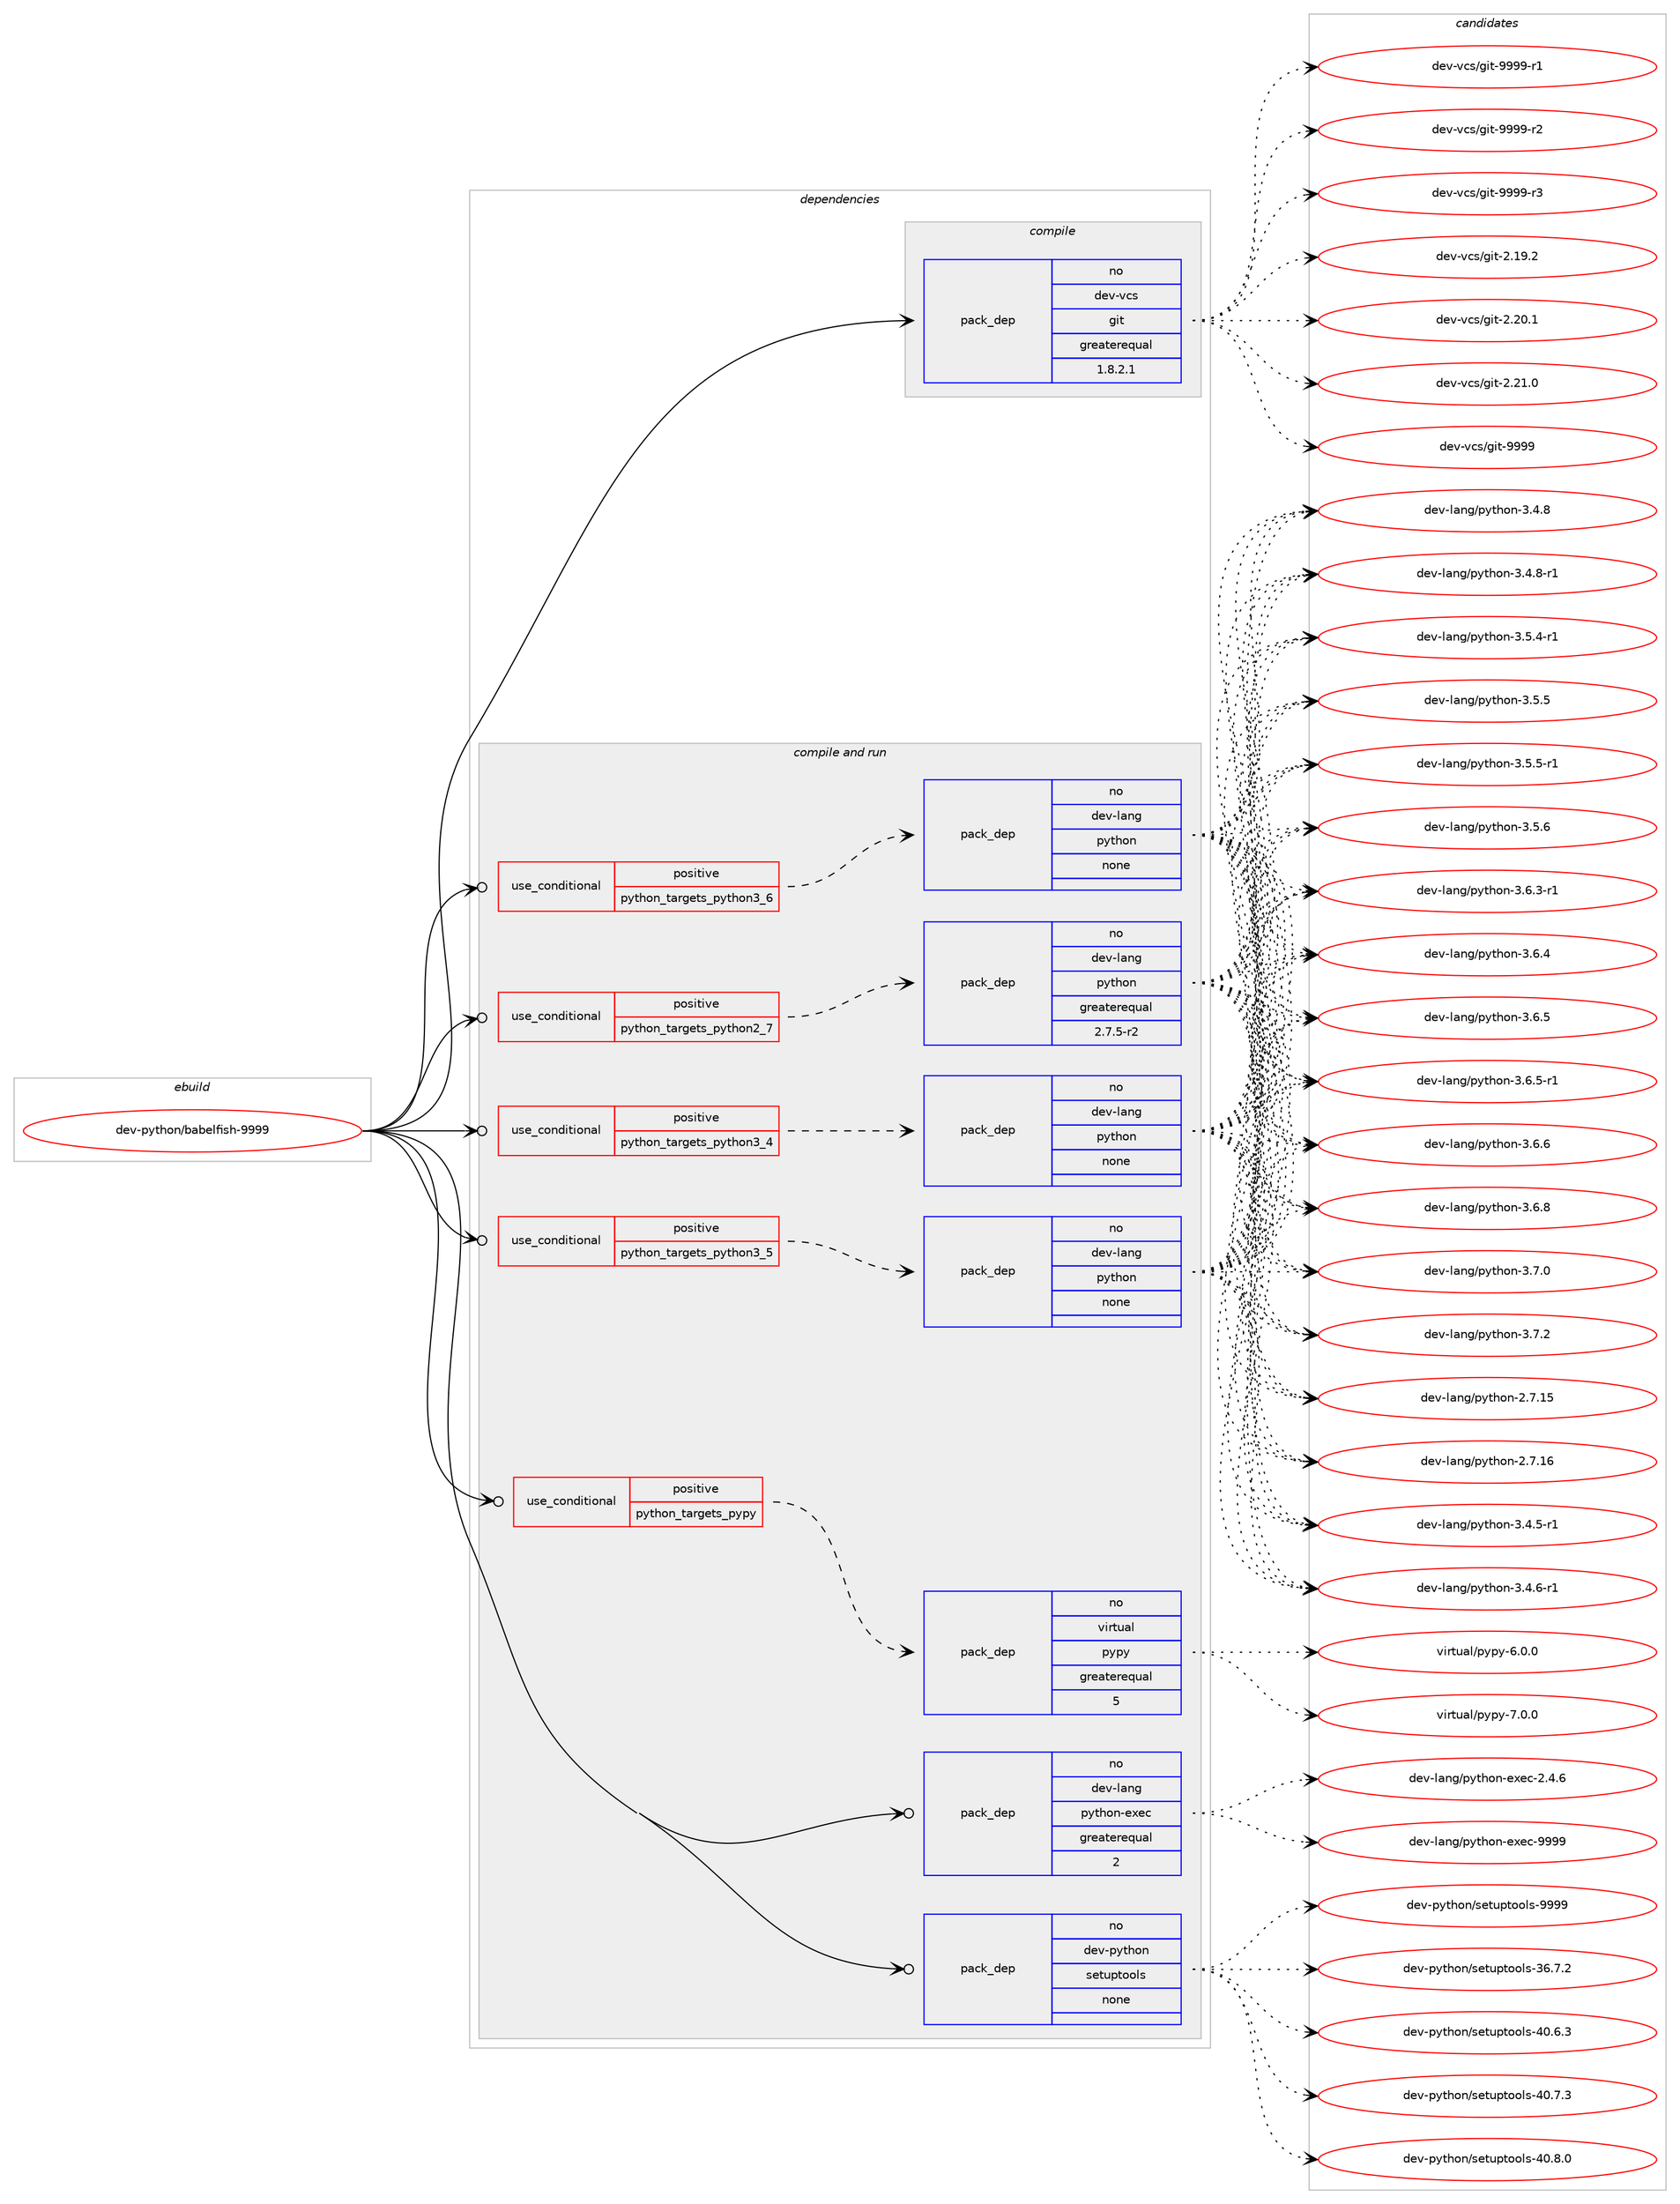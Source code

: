 digraph prolog {

# *************
# Graph options
# *************

newrank=true;
concentrate=true;
compound=true;
graph [rankdir=LR,fontname=Helvetica,fontsize=10,ranksep=1.5];#, ranksep=2.5, nodesep=0.2];
edge  [arrowhead=vee];
node  [fontname=Helvetica,fontsize=10];

# **********
# The ebuild
# **********

subgraph cluster_leftcol {
color=gray;
rank=same;
label=<<i>ebuild</i>>;
id [label="dev-python/babelfish-9999", color=red, width=4, href="../dev-python/babelfish-9999.svg"];
}

# ****************
# The dependencies
# ****************

subgraph cluster_midcol {
color=gray;
label=<<i>dependencies</i>>;
subgraph cluster_compile {
fillcolor="#eeeeee";
style=filled;
label=<<i>compile</i>>;
subgraph pack1005572 {
dependency1400189 [label=<<TABLE BORDER="0" CELLBORDER="1" CELLSPACING="0" CELLPADDING="4" WIDTH="220"><TR><TD ROWSPAN="6" CELLPADDING="30">pack_dep</TD></TR><TR><TD WIDTH="110">no</TD></TR><TR><TD>dev-vcs</TD></TR><TR><TD>git</TD></TR><TR><TD>greaterequal</TD></TR><TR><TD>1.8.2.1</TD></TR></TABLE>>, shape=none, color=blue];
}
id:e -> dependency1400189:w [weight=20,style="solid",arrowhead="vee"];
}
subgraph cluster_compileandrun {
fillcolor="#eeeeee";
style=filled;
label=<<i>compile and run</i>>;
subgraph cond371390 {
dependency1400190 [label=<<TABLE BORDER="0" CELLBORDER="1" CELLSPACING="0" CELLPADDING="4"><TR><TD ROWSPAN="3" CELLPADDING="10">use_conditional</TD></TR><TR><TD>positive</TD></TR><TR><TD>python_targets_pypy</TD></TR></TABLE>>, shape=none, color=red];
subgraph pack1005573 {
dependency1400191 [label=<<TABLE BORDER="0" CELLBORDER="1" CELLSPACING="0" CELLPADDING="4" WIDTH="220"><TR><TD ROWSPAN="6" CELLPADDING="30">pack_dep</TD></TR><TR><TD WIDTH="110">no</TD></TR><TR><TD>virtual</TD></TR><TR><TD>pypy</TD></TR><TR><TD>greaterequal</TD></TR><TR><TD>5</TD></TR></TABLE>>, shape=none, color=blue];
}
dependency1400190:e -> dependency1400191:w [weight=20,style="dashed",arrowhead="vee"];
}
id:e -> dependency1400190:w [weight=20,style="solid",arrowhead="odotvee"];
subgraph cond371391 {
dependency1400192 [label=<<TABLE BORDER="0" CELLBORDER="1" CELLSPACING="0" CELLPADDING="4"><TR><TD ROWSPAN="3" CELLPADDING="10">use_conditional</TD></TR><TR><TD>positive</TD></TR><TR><TD>python_targets_python2_7</TD></TR></TABLE>>, shape=none, color=red];
subgraph pack1005574 {
dependency1400193 [label=<<TABLE BORDER="0" CELLBORDER="1" CELLSPACING="0" CELLPADDING="4" WIDTH="220"><TR><TD ROWSPAN="6" CELLPADDING="30">pack_dep</TD></TR><TR><TD WIDTH="110">no</TD></TR><TR><TD>dev-lang</TD></TR><TR><TD>python</TD></TR><TR><TD>greaterequal</TD></TR><TR><TD>2.7.5-r2</TD></TR></TABLE>>, shape=none, color=blue];
}
dependency1400192:e -> dependency1400193:w [weight=20,style="dashed",arrowhead="vee"];
}
id:e -> dependency1400192:w [weight=20,style="solid",arrowhead="odotvee"];
subgraph cond371392 {
dependency1400194 [label=<<TABLE BORDER="0" CELLBORDER="1" CELLSPACING="0" CELLPADDING="4"><TR><TD ROWSPAN="3" CELLPADDING="10">use_conditional</TD></TR><TR><TD>positive</TD></TR><TR><TD>python_targets_python3_4</TD></TR></TABLE>>, shape=none, color=red];
subgraph pack1005575 {
dependency1400195 [label=<<TABLE BORDER="0" CELLBORDER="1" CELLSPACING="0" CELLPADDING="4" WIDTH="220"><TR><TD ROWSPAN="6" CELLPADDING="30">pack_dep</TD></TR><TR><TD WIDTH="110">no</TD></TR><TR><TD>dev-lang</TD></TR><TR><TD>python</TD></TR><TR><TD>none</TD></TR><TR><TD></TD></TR></TABLE>>, shape=none, color=blue];
}
dependency1400194:e -> dependency1400195:w [weight=20,style="dashed",arrowhead="vee"];
}
id:e -> dependency1400194:w [weight=20,style="solid",arrowhead="odotvee"];
subgraph cond371393 {
dependency1400196 [label=<<TABLE BORDER="0" CELLBORDER="1" CELLSPACING="0" CELLPADDING="4"><TR><TD ROWSPAN="3" CELLPADDING="10">use_conditional</TD></TR><TR><TD>positive</TD></TR><TR><TD>python_targets_python3_5</TD></TR></TABLE>>, shape=none, color=red];
subgraph pack1005576 {
dependency1400197 [label=<<TABLE BORDER="0" CELLBORDER="1" CELLSPACING="0" CELLPADDING="4" WIDTH="220"><TR><TD ROWSPAN="6" CELLPADDING="30">pack_dep</TD></TR><TR><TD WIDTH="110">no</TD></TR><TR><TD>dev-lang</TD></TR><TR><TD>python</TD></TR><TR><TD>none</TD></TR><TR><TD></TD></TR></TABLE>>, shape=none, color=blue];
}
dependency1400196:e -> dependency1400197:w [weight=20,style="dashed",arrowhead="vee"];
}
id:e -> dependency1400196:w [weight=20,style="solid",arrowhead="odotvee"];
subgraph cond371394 {
dependency1400198 [label=<<TABLE BORDER="0" CELLBORDER="1" CELLSPACING="0" CELLPADDING="4"><TR><TD ROWSPAN="3" CELLPADDING="10">use_conditional</TD></TR><TR><TD>positive</TD></TR><TR><TD>python_targets_python3_6</TD></TR></TABLE>>, shape=none, color=red];
subgraph pack1005577 {
dependency1400199 [label=<<TABLE BORDER="0" CELLBORDER="1" CELLSPACING="0" CELLPADDING="4" WIDTH="220"><TR><TD ROWSPAN="6" CELLPADDING="30">pack_dep</TD></TR><TR><TD WIDTH="110">no</TD></TR><TR><TD>dev-lang</TD></TR><TR><TD>python</TD></TR><TR><TD>none</TD></TR><TR><TD></TD></TR></TABLE>>, shape=none, color=blue];
}
dependency1400198:e -> dependency1400199:w [weight=20,style="dashed",arrowhead="vee"];
}
id:e -> dependency1400198:w [weight=20,style="solid",arrowhead="odotvee"];
subgraph pack1005578 {
dependency1400200 [label=<<TABLE BORDER="0" CELLBORDER="1" CELLSPACING="0" CELLPADDING="4" WIDTH="220"><TR><TD ROWSPAN="6" CELLPADDING="30">pack_dep</TD></TR><TR><TD WIDTH="110">no</TD></TR><TR><TD>dev-lang</TD></TR><TR><TD>python-exec</TD></TR><TR><TD>greaterequal</TD></TR><TR><TD>2</TD></TR></TABLE>>, shape=none, color=blue];
}
id:e -> dependency1400200:w [weight=20,style="solid",arrowhead="odotvee"];
subgraph pack1005579 {
dependency1400201 [label=<<TABLE BORDER="0" CELLBORDER="1" CELLSPACING="0" CELLPADDING="4" WIDTH="220"><TR><TD ROWSPAN="6" CELLPADDING="30">pack_dep</TD></TR><TR><TD WIDTH="110">no</TD></TR><TR><TD>dev-python</TD></TR><TR><TD>setuptools</TD></TR><TR><TD>none</TD></TR><TR><TD></TD></TR></TABLE>>, shape=none, color=blue];
}
id:e -> dependency1400201:w [weight=20,style="solid",arrowhead="odotvee"];
}
subgraph cluster_run {
fillcolor="#eeeeee";
style=filled;
label=<<i>run</i>>;
}
}

# **************
# The candidates
# **************

subgraph cluster_choices {
rank=same;
color=gray;
label=<<i>candidates</i>>;

subgraph choice1005572 {
color=black;
nodesep=1;
choice10010111845118991154710310511645504649574650 [label="dev-vcs/git-2.19.2", color=red, width=4,href="../dev-vcs/git-2.19.2.svg"];
choice10010111845118991154710310511645504650484649 [label="dev-vcs/git-2.20.1", color=red, width=4,href="../dev-vcs/git-2.20.1.svg"];
choice10010111845118991154710310511645504650494648 [label="dev-vcs/git-2.21.0", color=red, width=4,href="../dev-vcs/git-2.21.0.svg"];
choice1001011184511899115471031051164557575757 [label="dev-vcs/git-9999", color=red, width=4,href="../dev-vcs/git-9999.svg"];
choice10010111845118991154710310511645575757574511449 [label="dev-vcs/git-9999-r1", color=red, width=4,href="../dev-vcs/git-9999-r1.svg"];
choice10010111845118991154710310511645575757574511450 [label="dev-vcs/git-9999-r2", color=red, width=4,href="../dev-vcs/git-9999-r2.svg"];
choice10010111845118991154710310511645575757574511451 [label="dev-vcs/git-9999-r3", color=red, width=4,href="../dev-vcs/git-9999-r3.svg"];
dependency1400189:e -> choice10010111845118991154710310511645504649574650:w [style=dotted,weight="100"];
dependency1400189:e -> choice10010111845118991154710310511645504650484649:w [style=dotted,weight="100"];
dependency1400189:e -> choice10010111845118991154710310511645504650494648:w [style=dotted,weight="100"];
dependency1400189:e -> choice1001011184511899115471031051164557575757:w [style=dotted,weight="100"];
dependency1400189:e -> choice10010111845118991154710310511645575757574511449:w [style=dotted,weight="100"];
dependency1400189:e -> choice10010111845118991154710310511645575757574511450:w [style=dotted,weight="100"];
dependency1400189:e -> choice10010111845118991154710310511645575757574511451:w [style=dotted,weight="100"];
}
subgraph choice1005573 {
color=black;
nodesep=1;
choice1181051141161179710847112121112121455446484648 [label="virtual/pypy-6.0.0", color=red, width=4,href="../virtual/pypy-6.0.0.svg"];
choice1181051141161179710847112121112121455546484648 [label="virtual/pypy-7.0.0", color=red, width=4,href="../virtual/pypy-7.0.0.svg"];
dependency1400191:e -> choice1181051141161179710847112121112121455446484648:w [style=dotted,weight="100"];
dependency1400191:e -> choice1181051141161179710847112121112121455546484648:w [style=dotted,weight="100"];
}
subgraph choice1005574 {
color=black;
nodesep=1;
choice10010111845108971101034711212111610411111045504655464953 [label="dev-lang/python-2.7.15", color=red, width=4,href="../dev-lang/python-2.7.15.svg"];
choice10010111845108971101034711212111610411111045504655464954 [label="dev-lang/python-2.7.16", color=red, width=4,href="../dev-lang/python-2.7.16.svg"];
choice1001011184510897110103471121211161041111104551465246534511449 [label="dev-lang/python-3.4.5-r1", color=red, width=4,href="../dev-lang/python-3.4.5-r1.svg"];
choice1001011184510897110103471121211161041111104551465246544511449 [label="dev-lang/python-3.4.6-r1", color=red, width=4,href="../dev-lang/python-3.4.6-r1.svg"];
choice100101118451089711010347112121116104111110455146524656 [label="dev-lang/python-3.4.8", color=red, width=4,href="../dev-lang/python-3.4.8.svg"];
choice1001011184510897110103471121211161041111104551465246564511449 [label="dev-lang/python-3.4.8-r1", color=red, width=4,href="../dev-lang/python-3.4.8-r1.svg"];
choice1001011184510897110103471121211161041111104551465346524511449 [label="dev-lang/python-3.5.4-r1", color=red, width=4,href="../dev-lang/python-3.5.4-r1.svg"];
choice100101118451089711010347112121116104111110455146534653 [label="dev-lang/python-3.5.5", color=red, width=4,href="../dev-lang/python-3.5.5.svg"];
choice1001011184510897110103471121211161041111104551465346534511449 [label="dev-lang/python-3.5.5-r1", color=red, width=4,href="../dev-lang/python-3.5.5-r1.svg"];
choice100101118451089711010347112121116104111110455146534654 [label="dev-lang/python-3.5.6", color=red, width=4,href="../dev-lang/python-3.5.6.svg"];
choice1001011184510897110103471121211161041111104551465446514511449 [label="dev-lang/python-3.6.3-r1", color=red, width=4,href="../dev-lang/python-3.6.3-r1.svg"];
choice100101118451089711010347112121116104111110455146544652 [label="dev-lang/python-3.6.4", color=red, width=4,href="../dev-lang/python-3.6.4.svg"];
choice100101118451089711010347112121116104111110455146544653 [label="dev-lang/python-3.6.5", color=red, width=4,href="../dev-lang/python-3.6.5.svg"];
choice1001011184510897110103471121211161041111104551465446534511449 [label="dev-lang/python-3.6.5-r1", color=red, width=4,href="../dev-lang/python-3.6.5-r1.svg"];
choice100101118451089711010347112121116104111110455146544654 [label="dev-lang/python-3.6.6", color=red, width=4,href="../dev-lang/python-3.6.6.svg"];
choice100101118451089711010347112121116104111110455146544656 [label="dev-lang/python-3.6.8", color=red, width=4,href="../dev-lang/python-3.6.8.svg"];
choice100101118451089711010347112121116104111110455146554648 [label="dev-lang/python-3.7.0", color=red, width=4,href="../dev-lang/python-3.7.0.svg"];
choice100101118451089711010347112121116104111110455146554650 [label="dev-lang/python-3.7.2", color=red, width=4,href="../dev-lang/python-3.7.2.svg"];
dependency1400193:e -> choice10010111845108971101034711212111610411111045504655464953:w [style=dotted,weight="100"];
dependency1400193:e -> choice10010111845108971101034711212111610411111045504655464954:w [style=dotted,weight="100"];
dependency1400193:e -> choice1001011184510897110103471121211161041111104551465246534511449:w [style=dotted,weight="100"];
dependency1400193:e -> choice1001011184510897110103471121211161041111104551465246544511449:w [style=dotted,weight="100"];
dependency1400193:e -> choice100101118451089711010347112121116104111110455146524656:w [style=dotted,weight="100"];
dependency1400193:e -> choice1001011184510897110103471121211161041111104551465246564511449:w [style=dotted,weight="100"];
dependency1400193:e -> choice1001011184510897110103471121211161041111104551465346524511449:w [style=dotted,weight="100"];
dependency1400193:e -> choice100101118451089711010347112121116104111110455146534653:w [style=dotted,weight="100"];
dependency1400193:e -> choice1001011184510897110103471121211161041111104551465346534511449:w [style=dotted,weight="100"];
dependency1400193:e -> choice100101118451089711010347112121116104111110455146534654:w [style=dotted,weight="100"];
dependency1400193:e -> choice1001011184510897110103471121211161041111104551465446514511449:w [style=dotted,weight="100"];
dependency1400193:e -> choice100101118451089711010347112121116104111110455146544652:w [style=dotted,weight="100"];
dependency1400193:e -> choice100101118451089711010347112121116104111110455146544653:w [style=dotted,weight="100"];
dependency1400193:e -> choice1001011184510897110103471121211161041111104551465446534511449:w [style=dotted,weight="100"];
dependency1400193:e -> choice100101118451089711010347112121116104111110455146544654:w [style=dotted,weight="100"];
dependency1400193:e -> choice100101118451089711010347112121116104111110455146544656:w [style=dotted,weight="100"];
dependency1400193:e -> choice100101118451089711010347112121116104111110455146554648:w [style=dotted,weight="100"];
dependency1400193:e -> choice100101118451089711010347112121116104111110455146554650:w [style=dotted,weight="100"];
}
subgraph choice1005575 {
color=black;
nodesep=1;
choice10010111845108971101034711212111610411111045504655464953 [label="dev-lang/python-2.7.15", color=red, width=4,href="../dev-lang/python-2.7.15.svg"];
choice10010111845108971101034711212111610411111045504655464954 [label="dev-lang/python-2.7.16", color=red, width=4,href="../dev-lang/python-2.7.16.svg"];
choice1001011184510897110103471121211161041111104551465246534511449 [label="dev-lang/python-3.4.5-r1", color=red, width=4,href="../dev-lang/python-3.4.5-r1.svg"];
choice1001011184510897110103471121211161041111104551465246544511449 [label="dev-lang/python-3.4.6-r1", color=red, width=4,href="../dev-lang/python-3.4.6-r1.svg"];
choice100101118451089711010347112121116104111110455146524656 [label="dev-lang/python-3.4.8", color=red, width=4,href="../dev-lang/python-3.4.8.svg"];
choice1001011184510897110103471121211161041111104551465246564511449 [label="dev-lang/python-3.4.8-r1", color=red, width=4,href="../dev-lang/python-3.4.8-r1.svg"];
choice1001011184510897110103471121211161041111104551465346524511449 [label="dev-lang/python-3.5.4-r1", color=red, width=4,href="../dev-lang/python-3.5.4-r1.svg"];
choice100101118451089711010347112121116104111110455146534653 [label="dev-lang/python-3.5.5", color=red, width=4,href="../dev-lang/python-3.5.5.svg"];
choice1001011184510897110103471121211161041111104551465346534511449 [label="dev-lang/python-3.5.5-r1", color=red, width=4,href="../dev-lang/python-3.5.5-r1.svg"];
choice100101118451089711010347112121116104111110455146534654 [label="dev-lang/python-3.5.6", color=red, width=4,href="../dev-lang/python-3.5.6.svg"];
choice1001011184510897110103471121211161041111104551465446514511449 [label="dev-lang/python-3.6.3-r1", color=red, width=4,href="../dev-lang/python-3.6.3-r1.svg"];
choice100101118451089711010347112121116104111110455146544652 [label="dev-lang/python-3.6.4", color=red, width=4,href="../dev-lang/python-3.6.4.svg"];
choice100101118451089711010347112121116104111110455146544653 [label="dev-lang/python-3.6.5", color=red, width=4,href="../dev-lang/python-3.6.5.svg"];
choice1001011184510897110103471121211161041111104551465446534511449 [label="dev-lang/python-3.6.5-r1", color=red, width=4,href="../dev-lang/python-3.6.5-r1.svg"];
choice100101118451089711010347112121116104111110455146544654 [label="dev-lang/python-3.6.6", color=red, width=4,href="../dev-lang/python-3.6.6.svg"];
choice100101118451089711010347112121116104111110455146544656 [label="dev-lang/python-3.6.8", color=red, width=4,href="../dev-lang/python-3.6.8.svg"];
choice100101118451089711010347112121116104111110455146554648 [label="dev-lang/python-3.7.0", color=red, width=4,href="../dev-lang/python-3.7.0.svg"];
choice100101118451089711010347112121116104111110455146554650 [label="dev-lang/python-3.7.2", color=red, width=4,href="../dev-lang/python-3.7.2.svg"];
dependency1400195:e -> choice10010111845108971101034711212111610411111045504655464953:w [style=dotted,weight="100"];
dependency1400195:e -> choice10010111845108971101034711212111610411111045504655464954:w [style=dotted,weight="100"];
dependency1400195:e -> choice1001011184510897110103471121211161041111104551465246534511449:w [style=dotted,weight="100"];
dependency1400195:e -> choice1001011184510897110103471121211161041111104551465246544511449:w [style=dotted,weight="100"];
dependency1400195:e -> choice100101118451089711010347112121116104111110455146524656:w [style=dotted,weight="100"];
dependency1400195:e -> choice1001011184510897110103471121211161041111104551465246564511449:w [style=dotted,weight="100"];
dependency1400195:e -> choice1001011184510897110103471121211161041111104551465346524511449:w [style=dotted,weight="100"];
dependency1400195:e -> choice100101118451089711010347112121116104111110455146534653:w [style=dotted,weight="100"];
dependency1400195:e -> choice1001011184510897110103471121211161041111104551465346534511449:w [style=dotted,weight="100"];
dependency1400195:e -> choice100101118451089711010347112121116104111110455146534654:w [style=dotted,weight="100"];
dependency1400195:e -> choice1001011184510897110103471121211161041111104551465446514511449:w [style=dotted,weight="100"];
dependency1400195:e -> choice100101118451089711010347112121116104111110455146544652:w [style=dotted,weight="100"];
dependency1400195:e -> choice100101118451089711010347112121116104111110455146544653:w [style=dotted,weight="100"];
dependency1400195:e -> choice1001011184510897110103471121211161041111104551465446534511449:w [style=dotted,weight="100"];
dependency1400195:e -> choice100101118451089711010347112121116104111110455146544654:w [style=dotted,weight="100"];
dependency1400195:e -> choice100101118451089711010347112121116104111110455146544656:w [style=dotted,weight="100"];
dependency1400195:e -> choice100101118451089711010347112121116104111110455146554648:w [style=dotted,weight="100"];
dependency1400195:e -> choice100101118451089711010347112121116104111110455146554650:w [style=dotted,weight="100"];
}
subgraph choice1005576 {
color=black;
nodesep=1;
choice10010111845108971101034711212111610411111045504655464953 [label="dev-lang/python-2.7.15", color=red, width=4,href="../dev-lang/python-2.7.15.svg"];
choice10010111845108971101034711212111610411111045504655464954 [label="dev-lang/python-2.7.16", color=red, width=4,href="../dev-lang/python-2.7.16.svg"];
choice1001011184510897110103471121211161041111104551465246534511449 [label="dev-lang/python-3.4.5-r1", color=red, width=4,href="../dev-lang/python-3.4.5-r1.svg"];
choice1001011184510897110103471121211161041111104551465246544511449 [label="dev-lang/python-3.4.6-r1", color=red, width=4,href="../dev-lang/python-3.4.6-r1.svg"];
choice100101118451089711010347112121116104111110455146524656 [label="dev-lang/python-3.4.8", color=red, width=4,href="../dev-lang/python-3.4.8.svg"];
choice1001011184510897110103471121211161041111104551465246564511449 [label="dev-lang/python-3.4.8-r1", color=red, width=4,href="../dev-lang/python-3.4.8-r1.svg"];
choice1001011184510897110103471121211161041111104551465346524511449 [label="dev-lang/python-3.5.4-r1", color=red, width=4,href="../dev-lang/python-3.5.4-r1.svg"];
choice100101118451089711010347112121116104111110455146534653 [label="dev-lang/python-3.5.5", color=red, width=4,href="../dev-lang/python-3.5.5.svg"];
choice1001011184510897110103471121211161041111104551465346534511449 [label="dev-lang/python-3.5.5-r1", color=red, width=4,href="../dev-lang/python-3.5.5-r1.svg"];
choice100101118451089711010347112121116104111110455146534654 [label="dev-lang/python-3.5.6", color=red, width=4,href="../dev-lang/python-3.5.6.svg"];
choice1001011184510897110103471121211161041111104551465446514511449 [label="dev-lang/python-3.6.3-r1", color=red, width=4,href="../dev-lang/python-3.6.3-r1.svg"];
choice100101118451089711010347112121116104111110455146544652 [label="dev-lang/python-3.6.4", color=red, width=4,href="../dev-lang/python-3.6.4.svg"];
choice100101118451089711010347112121116104111110455146544653 [label="dev-lang/python-3.6.5", color=red, width=4,href="../dev-lang/python-3.6.5.svg"];
choice1001011184510897110103471121211161041111104551465446534511449 [label="dev-lang/python-3.6.5-r1", color=red, width=4,href="../dev-lang/python-3.6.5-r1.svg"];
choice100101118451089711010347112121116104111110455146544654 [label="dev-lang/python-3.6.6", color=red, width=4,href="../dev-lang/python-3.6.6.svg"];
choice100101118451089711010347112121116104111110455146544656 [label="dev-lang/python-3.6.8", color=red, width=4,href="../dev-lang/python-3.6.8.svg"];
choice100101118451089711010347112121116104111110455146554648 [label="dev-lang/python-3.7.0", color=red, width=4,href="../dev-lang/python-3.7.0.svg"];
choice100101118451089711010347112121116104111110455146554650 [label="dev-lang/python-3.7.2", color=red, width=4,href="../dev-lang/python-3.7.2.svg"];
dependency1400197:e -> choice10010111845108971101034711212111610411111045504655464953:w [style=dotted,weight="100"];
dependency1400197:e -> choice10010111845108971101034711212111610411111045504655464954:w [style=dotted,weight="100"];
dependency1400197:e -> choice1001011184510897110103471121211161041111104551465246534511449:w [style=dotted,weight="100"];
dependency1400197:e -> choice1001011184510897110103471121211161041111104551465246544511449:w [style=dotted,weight="100"];
dependency1400197:e -> choice100101118451089711010347112121116104111110455146524656:w [style=dotted,weight="100"];
dependency1400197:e -> choice1001011184510897110103471121211161041111104551465246564511449:w [style=dotted,weight="100"];
dependency1400197:e -> choice1001011184510897110103471121211161041111104551465346524511449:w [style=dotted,weight="100"];
dependency1400197:e -> choice100101118451089711010347112121116104111110455146534653:w [style=dotted,weight="100"];
dependency1400197:e -> choice1001011184510897110103471121211161041111104551465346534511449:w [style=dotted,weight="100"];
dependency1400197:e -> choice100101118451089711010347112121116104111110455146534654:w [style=dotted,weight="100"];
dependency1400197:e -> choice1001011184510897110103471121211161041111104551465446514511449:w [style=dotted,weight="100"];
dependency1400197:e -> choice100101118451089711010347112121116104111110455146544652:w [style=dotted,weight="100"];
dependency1400197:e -> choice100101118451089711010347112121116104111110455146544653:w [style=dotted,weight="100"];
dependency1400197:e -> choice1001011184510897110103471121211161041111104551465446534511449:w [style=dotted,weight="100"];
dependency1400197:e -> choice100101118451089711010347112121116104111110455146544654:w [style=dotted,weight="100"];
dependency1400197:e -> choice100101118451089711010347112121116104111110455146544656:w [style=dotted,weight="100"];
dependency1400197:e -> choice100101118451089711010347112121116104111110455146554648:w [style=dotted,weight="100"];
dependency1400197:e -> choice100101118451089711010347112121116104111110455146554650:w [style=dotted,weight="100"];
}
subgraph choice1005577 {
color=black;
nodesep=1;
choice10010111845108971101034711212111610411111045504655464953 [label="dev-lang/python-2.7.15", color=red, width=4,href="../dev-lang/python-2.7.15.svg"];
choice10010111845108971101034711212111610411111045504655464954 [label="dev-lang/python-2.7.16", color=red, width=4,href="../dev-lang/python-2.7.16.svg"];
choice1001011184510897110103471121211161041111104551465246534511449 [label="dev-lang/python-3.4.5-r1", color=red, width=4,href="../dev-lang/python-3.4.5-r1.svg"];
choice1001011184510897110103471121211161041111104551465246544511449 [label="dev-lang/python-3.4.6-r1", color=red, width=4,href="../dev-lang/python-3.4.6-r1.svg"];
choice100101118451089711010347112121116104111110455146524656 [label="dev-lang/python-3.4.8", color=red, width=4,href="../dev-lang/python-3.4.8.svg"];
choice1001011184510897110103471121211161041111104551465246564511449 [label="dev-lang/python-3.4.8-r1", color=red, width=4,href="../dev-lang/python-3.4.8-r1.svg"];
choice1001011184510897110103471121211161041111104551465346524511449 [label="dev-lang/python-3.5.4-r1", color=red, width=4,href="../dev-lang/python-3.5.4-r1.svg"];
choice100101118451089711010347112121116104111110455146534653 [label="dev-lang/python-3.5.5", color=red, width=4,href="../dev-lang/python-3.5.5.svg"];
choice1001011184510897110103471121211161041111104551465346534511449 [label="dev-lang/python-3.5.5-r1", color=red, width=4,href="../dev-lang/python-3.5.5-r1.svg"];
choice100101118451089711010347112121116104111110455146534654 [label="dev-lang/python-3.5.6", color=red, width=4,href="../dev-lang/python-3.5.6.svg"];
choice1001011184510897110103471121211161041111104551465446514511449 [label="dev-lang/python-3.6.3-r1", color=red, width=4,href="../dev-lang/python-3.6.3-r1.svg"];
choice100101118451089711010347112121116104111110455146544652 [label="dev-lang/python-3.6.4", color=red, width=4,href="../dev-lang/python-3.6.4.svg"];
choice100101118451089711010347112121116104111110455146544653 [label="dev-lang/python-3.6.5", color=red, width=4,href="../dev-lang/python-3.6.5.svg"];
choice1001011184510897110103471121211161041111104551465446534511449 [label="dev-lang/python-3.6.5-r1", color=red, width=4,href="../dev-lang/python-3.6.5-r1.svg"];
choice100101118451089711010347112121116104111110455146544654 [label="dev-lang/python-3.6.6", color=red, width=4,href="../dev-lang/python-3.6.6.svg"];
choice100101118451089711010347112121116104111110455146544656 [label="dev-lang/python-3.6.8", color=red, width=4,href="../dev-lang/python-3.6.8.svg"];
choice100101118451089711010347112121116104111110455146554648 [label="dev-lang/python-3.7.0", color=red, width=4,href="../dev-lang/python-3.7.0.svg"];
choice100101118451089711010347112121116104111110455146554650 [label="dev-lang/python-3.7.2", color=red, width=4,href="../dev-lang/python-3.7.2.svg"];
dependency1400199:e -> choice10010111845108971101034711212111610411111045504655464953:w [style=dotted,weight="100"];
dependency1400199:e -> choice10010111845108971101034711212111610411111045504655464954:w [style=dotted,weight="100"];
dependency1400199:e -> choice1001011184510897110103471121211161041111104551465246534511449:w [style=dotted,weight="100"];
dependency1400199:e -> choice1001011184510897110103471121211161041111104551465246544511449:w [style=dotted,weight="100"];
dependency1400199:e -> choice100101118451089711010347112121116104111110455146524656:w [style=dotted,weight="100"];
dependency1400199:e -> choice1001011184510897110103471121211161041111104551465246564511449:w [style=dotted,weight="100"];
dependency1400199:e -> choice1001011184510897110103471121211161041111104551465346524511449:w [style=dotted,weight="100"];
dependency1400199:e -> choice100101118451089711010347112121116104111110455146534653:w [style=dotted,weight="100"];
dependency1400199:e -> choice1001011184510897110103471121211161041111104551465346534511449:w [style=dotted,weight="100"];
dependency1400199:e -> choice100101118451089711010347112121116104111110455146534654:w [style=dotted,weight="100"];
dependency1400199:e -> choice1001011184510897110103471121211161041111104551465446514511449:w [style=dotted,weight="100"];
dependency1400199:e -> choice100101118451089711010347112121116104111110455146544652:w [style=dotted,weight="100"];
dependency1400199:e -> choice100101118451089711010347112121116104111110455146544653:w [style=dotted,weight="100"];
dependency1400199:e -> choice1001011184510897110103471121211161041111104551465446534511449:w [style=dotted,weight="100"];
dependency1400199:e -> choice100101118451089711010347112121116104111110455146544654:w [style=dotted,weight="100"];
dependency1400199:e -> choice100101118451089711010347112121116104111110455146544656:w [style=dotted,weight="100"];
dependency1400199:e -> choice100101118451089711010347112121116104111110455146554648:w [style=dotted,weight="100"];
dependency1400199:e -> choice100101118451089711010347112121116104111110455146554650:w [style=dotted,weight="100"];
}
subgraph choice1005578 {
color=black;
nodesep=1;
choice1001011184510897110103471121211161041111104510112010199455046524654 [label="dev-lang/python-exec-2.4.6", color=red, width=4,href="../dev-lang/python-exec-2.4.6.svg"];
choice10010111845108971101034711212111610411111045101120101994557575757 [label="dev-lang/python-exec-9999", color=red, width=4,href="../dev-lang/python-exec-9999.svg"];
dependency1400200:e -> choice1001011184510897110103471121211161041111104510112010199455046524654:w [style=dotted,weight="100"];
dependency1400200:e -> choice10010111845108971101034711212111610411111045101120101994557575757:w [style=dotted,weight="100"];
}
subgraph choice1005579 {
color=black;
nodesep=1;
choice100101118451121211161041111104711510111611711211611111110811545515446554650 [label="dev-python/setuptools-36.7.2", color=red, width=4,href="../dev-python/setuptools-36.7.2.svg"];
choice100101118451121211161041111104711510111611711211611111110811545524846544651 [label="dev-python/setuptools-40.6.3", color=red, width=4,href="../dev-python/setuptools-40.6.3.svg"];
choice100101118451121211161041111104711510111611711211611111110811545524846554651 [label="dev-python/setuptools-40.7.3", color=red, width=4,href="../dev-python/setuptools-40.7.3.svg"];
choice100101118451121211161041111104711510111611711211611111110811545524846564648 [label="dev-python/setuptools-40.8.0", color=red, width=4,href="../dev-python/setuptools-40.8.0.svg"];
choice10010111845112121116104111110471151011161171121161111111081154557575757 [label="dev-python/setuptools-9999", color=red, width=4,href="../dev-python/setuptools-9999.svg"];
dependency1400201:e -> choice100101118451121211161041111104711510111611711211611111110811545515446554650:w [style=dotted,weight="100"];
dependency1400201:e -> choice100101118451121211161041111104711510111611711211611111110811545524846544651:w [style=dotted,weight="100"];
dependency1400201:e -> choice100101118451121211161041111104711510111611711211611111110811545524846554651:w [style=dotted,weight="100"];
dependency1400201:e -> choice100101118451121211161041111104711510111611711211611111110811545524846564648:w [style=dotted,weight="100"];
dependency1400201:e -> choice10010111845112121116104111110471151011161171121161111111081154557575757:w [style=dotted,weight="100"];
}
}

}
